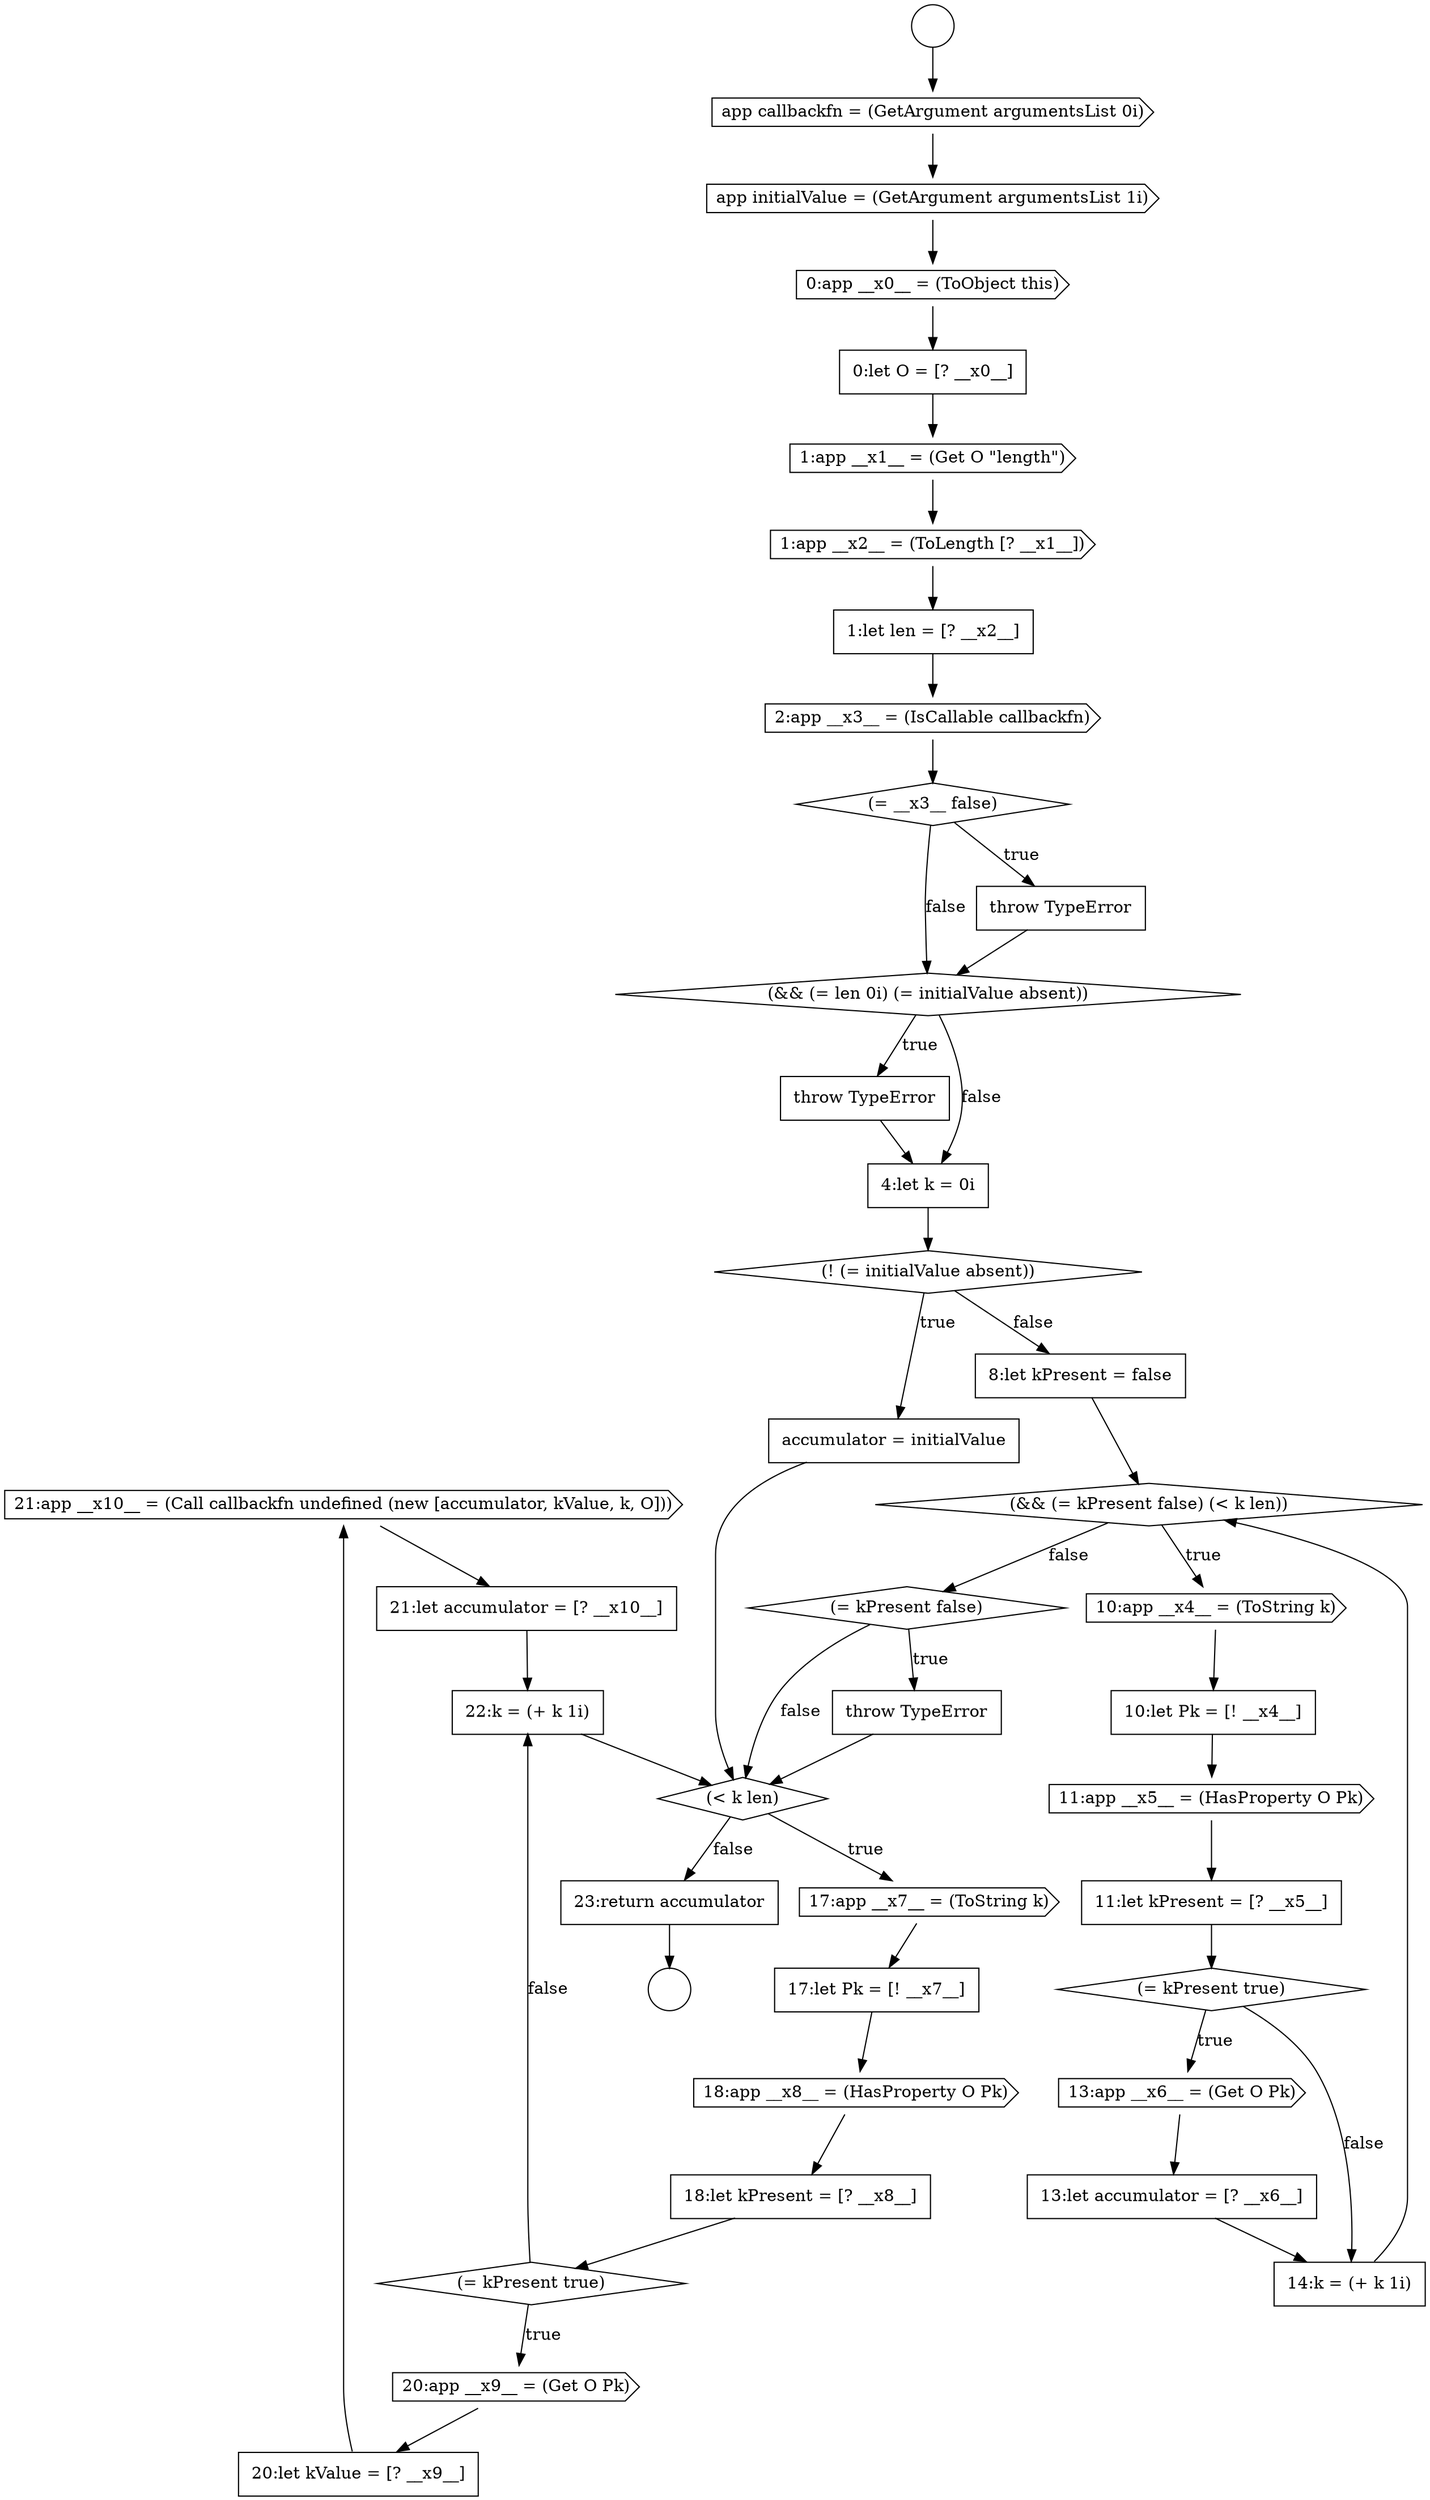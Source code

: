 digraph {
  node14305 [shape=cds, label=<<font color="black">21:app __x10__ = (Call callbackfn undefined (new [accumulator, kValue, k, O]))</font>> color="black" fillcolor="white" style=filled]
  node14296 [shape=none, margin=0, label=<<font color="black">
    <table border="0" cellborder="1" cellspacing="0" cellpadding="10">
      <tr><td align="left">throw TypeError</td></tr>
    </table>
  </font>> color="black" fillcolor="white" style=filled]
  node14292 [shape=cds, label=<<font color="black">13:app __x6__ = (Get O Pk)</font>> color="black" fillcolor="white" style=filled]
  node14277 [shape=cds, label=<<font color="black">2:app __x3__ = (IsCallable callbackfn)</font>> color="black" fillcolor="white" style=filled]
  node14284 [shape=none, margin=0, label=<<font color="black">
    <table border="0" cellborder="1" cellspacing="0" cellpadding="10">
      <tr><td align="left">accumulator = initialValue</td></tr>
    </table>
  </font>> color="black" fillcolor="white" style=filled]
  node14291 [shape=diamond, label=<<font color="black">(= kPresent true)</font>> color="black" fillcolor="white" style=filled]
  node14271 [shape=cds, label=<<font color="black">app initialValue = (GetArgument argumentsList 1i)</font>> color="black" fillcolor="white" style=filled]
  node14286 [shape=diamond, label=<<font color="black">(&amp;&amp; (= kPresent false) (&lt; k len))</font>> color="black" fillcolor="white" style=filled]
  node14290 [shape=none, margin=0, label=<<font color="black">
    <table border="0" cellborder="1" cellspacing="0" cellpadding="10">
      <tr><td align="left">11:let kPresent = [? __x5__]</td></tr>
    </table>
  </font>> color="black" fillcolor="white" style=filled]
  node14306 [shape=none, margin=0, label=<<font color="black">
    <table border="0" cellborder="1" cellspacing="0" cellpadding="10">
      <tr><td align="left">21:let accumulator = [? __x10__]</td></tr>
    </table>
  </font>> color="black" fillcolor="white" style=filled]
  node14274 [shape=cds, label=<<font color="black">1:app __x1__ = (Get O &quot;length&quot;)</font>> color="black" fillcolor="white" style=filled]
  node14289 [shape=cds, label=<<font color="black">11:app __x5__ = (HasProperty O Pk)</font>> color="black" fillcolor="white" style=filled]
  node14273 [shape=none, margin=0, label=<<font color="black">
    <table border="0" cellborder="1" cellspacing="0" cellpadding="10">
      <tr><td align="left">0:let O = [? __x0__]</td></tr>
    </table>
  </font>> color="black" fillcolor="white" style=filled]
  node14301 [shape=none, margin=0, label=<<font color="black">
    <table border="0" cellborder="1" cellspacing="0" cellpadding="10">
      <tr><td align="left">18:let kPresent = [? __x8__]</td></tr>
    </table>
  </font>> color="black" fillcolor="white" style=filled]
  node14270 [shape=cds, label=<<font color="black">app callbackfn = (GetArgument argumentsList 0i)</font>> color="black" fillcolor="white" style=filled]
  node14299 [shape=none, margin=0, label=<<font color="black">
    <table border="0" cellborder="1" cellspacing="0" cellpadding="10">
      <tr><td align="left">17:let Pk = [! __x7__]</td></tr>
    </table>
  </font>> color="black" fillcolor="white" style=filled]
  node14308 [shape=none, margin=0, label=<<font color="black">
    <table border="0" cellborder="1" cellspacing="0" cellpadding="10">
      <tr><td align="left">23:return accumulator</td></tr>
    </table>
  </font>> color="black" fillcolor="white" style=filled]
  node14295 [shape=diamond, label=<<font color="black">(= kPresent false)</font>> color="black" fillcolor="white" style=filled]
  node14285 [shape=none, margin=0, label=<<font color="black">
    <table border="0" cellborder="1" cellspacing="0" cellpadding="10">
      <tr><td align="left">8:let kPresent = false</td></tr>
    </table>
  </font>> color="black" fillcolor="white" style=filled]
  node14280 [shape=diamond, label=<<font color="black">(&amp;&amp; (= len 0i) (= initialValue absent))</font>> color="black" fillcolor="white" style=filled]
  node14302 [shape=diamond, label=<<font color="black">(= kPresent true)</font>> color="black" fillcolor="white" style=filled]
  node14276 [shape=none, margin=0, label=<<font color="black">
    <table border="0" cellborder="1" cellspacing="0" cellpadding="10">
      <tr><td align="left">1:let len = [? __x2__]</td></tr>
    </table>
  </font>> color="black" fillcolor="white" style=filled]
  node14281 [shape=none, margin=0, label=<<font color="black">
    <table border="0" cellborder="1" cellspacing="0" cellpadding="10">
      <tr><td align="left">throw TypeError</td></tr>
    </table>
  </font>> color="black" fillcolor="white" style=filled]
  node14303 [shape=cds, label=<<font color="black">20:app __x9__ = (Get O Pk)</font>> color="black" fillcolor="white" style=filled]
  node14268 [shape=circle label=" " color="black" fillcolor="white" style=filled]
  node14275 [shape=cds, label=<<font color="black">1:app __x2__ = (ToLength [? __x1__])</font>> color="black" fillcolor="white" style=filled]
  node14307 [shape=none, margin=0, label=<<font color="black">
    <table border="0" cellborder="1" cellspacing="0" cellpadding="10">
      <tr><td align="left">22:k = (+ k 1i)</td></tr>
    </table>
  </font>> color="black" fillcolor="white" style=filled]
  node14294 [shape=none, margin=0, label=<<font color="black">
    <table border="0" cellborder="1" cellspacing="0" cellpadding="10">
      <tr><td align="left">14:k = (+ k 1i)</td></tr>
    </table>
  </font>> color="black" fillcolor="white" style=filled]
  node14287 [shape=cds, label=<<font color="black">10:app __x4__ = (ToString k)</font>> color="black" fillcolor="white" style=filled]
  node14282 [shape=none, margin=0, label=<<font color="black">
    <table border="0" cellborder="1" cellspacing="0" cellpadding="10">
      <tr><td align="left">4:let k = 0i</td></tr>
    </table>
  </font>> color="black" fillcolor="white" style=filled]
  node14304 [shape=none, margin=0, label=<<font color="black">
    <table border="0" cellborder="1" cellspacing="0" cellpadding="10">
      <tr><td align="left">20:let kValue = [? __x9__]</td></tr>
    </table>
  </font>> color="black" fillcolor="white" style=filled]
  node14272 [shape=cds, label=<<font color="black">0:app __x0__ = (ToObject this)</font>> color="black" fillcolor="white" style=filled]
  node14279 [shape=none, margin=0, label=<<font color="black">
    <table border="0" cellborder="1" cellspacing="0" cellpadding="10">
      <tr><td align="left">throw TypeError</td></tr>
    </table>
  </font>> color="black" fillcolor="white" style=filled]
  node14297 [shape=diamond, label=<<font color="black">(&lt; k len)</font>> color="black" fillcolor="white" style=filled]
  node14300 [shape=cds, label=<<font color="black">18:app __x8__ = (HasProperty O Pk)</font>> color="black" fillcolor="white" style=filled]
  node14278 [shape=diamond, label=<<font color="black">(= __x3__ false)</font>> color="black" fillcolor="white" style=filled]
  node14288 [shape=none, margin=0, label=<<font color="black">
    <table border="0" cellborder="1" cellspacing="0" cellpadding="10">
      <tr><td align="left">10:let Pk = [! __x4__]</td></tr>
    </table>
  </font>> color="black" fillcolor="white" style=filled]
  node14293 [shape=none, margin=0, label=<<font color="black">
    <table border="0" cellborder="1" cellspacing="0" cellpadding="10">
      <tr><td align="left">13:let accumulator = [? __x6__]</td></tr>
    </table>
  </font>> color="black" fillcolor="white" style=filled]
  node14298 [shape=cds, label=<<font color="black">17:app __x7__ = (ToString k)</font>> color="black" fillcolor="white" style=filled]
  node14269 [shape=circle label=" " color="black" fillcolor="white" style=filled]
  node14283 [shape=diamond, label=<<font color="black">(! (= initialValue absent))</font>> color="black" fillcolor="white" style=filled]
  node14268 -> node14270 [ color="black"]
  node14273 -> node14274 [ color="black"]
  node14288 -> node14289 [ color="black"]
  node14275 -> node14276 [ color="black"]
  node14301 -> node14302 [ color="black"]
  node14284 -> node14297 [ color="black"]
  node14294 -> node14286 [ color="black"]
  node14277 -> node14278 [ color="black"]
  node14292 -> node14293 [ color="black"]
  node14298 -> node14299 [ color="black"]
  node14290 -> node14291 [ color="black"]
  node14281 -> node14282 [ color="black"]
  node14285 -> node14286 [ color="black"]
  node14306 -> node14307 [ color="black"]
  node14308 -> node14269 [ color="black"]
  node14299 -> node14300 [ color="black"]
  node14271 -> node14272 [ color="black"]
  node14274 -> node14275 [ color="black"]
  node14300 -> node14301 [ color="black"]
  node14280 -> node14281 [label=<<font color="black">true</font>> color="black"]
  node14280 -> node14282 [label=<<font color="black">false</font>> color="black"]
  node14303 -> node14304 [ color="black"]
  node14272 -> node14273 [ color="black"]
  node14276 -> node14277 [ color="black"]
  node14297 -> node14298 [label=<<font color="black">true</font>> color="black"]
  node14297 -> node14308 [label=<<font color="black">false</font>> color="black"]
  node14307 -> node14297 [ color="black"]
  node14270 -> node14271 [ color="black"]
  node14282 -> node14283 [ color="black"]
  node14286 -> node14287 [label=<<font color="black">true</font>> color="black"]
  node14286 -> node14295 [label=<<font color="black">false</font>> color="black"]
  node14305 -> node14306 [ color="black"]
  node14283 -> node14284 [label=<<font color="black">true</font>> color="black"]
  node14283 -> node14285 [label=<<font color="black">false</font>> color="black"]
  node14287 -> node14288 [ color="black"]
  node14302 -> node14303 [label=<<font color="black">true</font>> color="black"]
  node14302 -> node14307 [label=<<font color="black">false</font>> color="black"]
  node14295 -> node14296 [label=<<font color="black">true</font>> color="black"]
  node14295 -> node14297 [label=<<font color="black">false</font>> color="black"]
  node14289 -> node14290 [ color="black"]
  node14291 -> node14292 [label=<<font color="black">true</font>> color="black"]
  node14291 -> node14294 [label=<<font color="black">false</font>> color="black"]
  node14293 -> node14294 [ color="black"]
  node14279 -> node14280 [ color="black"]
  node14304 -> node14305 [ color="black"]
  node14278 -> node14279 [label=<<font color="black">true</font>> color="black"]
  node14278 -> node14280 [label=<<font color="black">false</font>> color="black"]
  node14296 -> node14297 [ color="black"]
}
